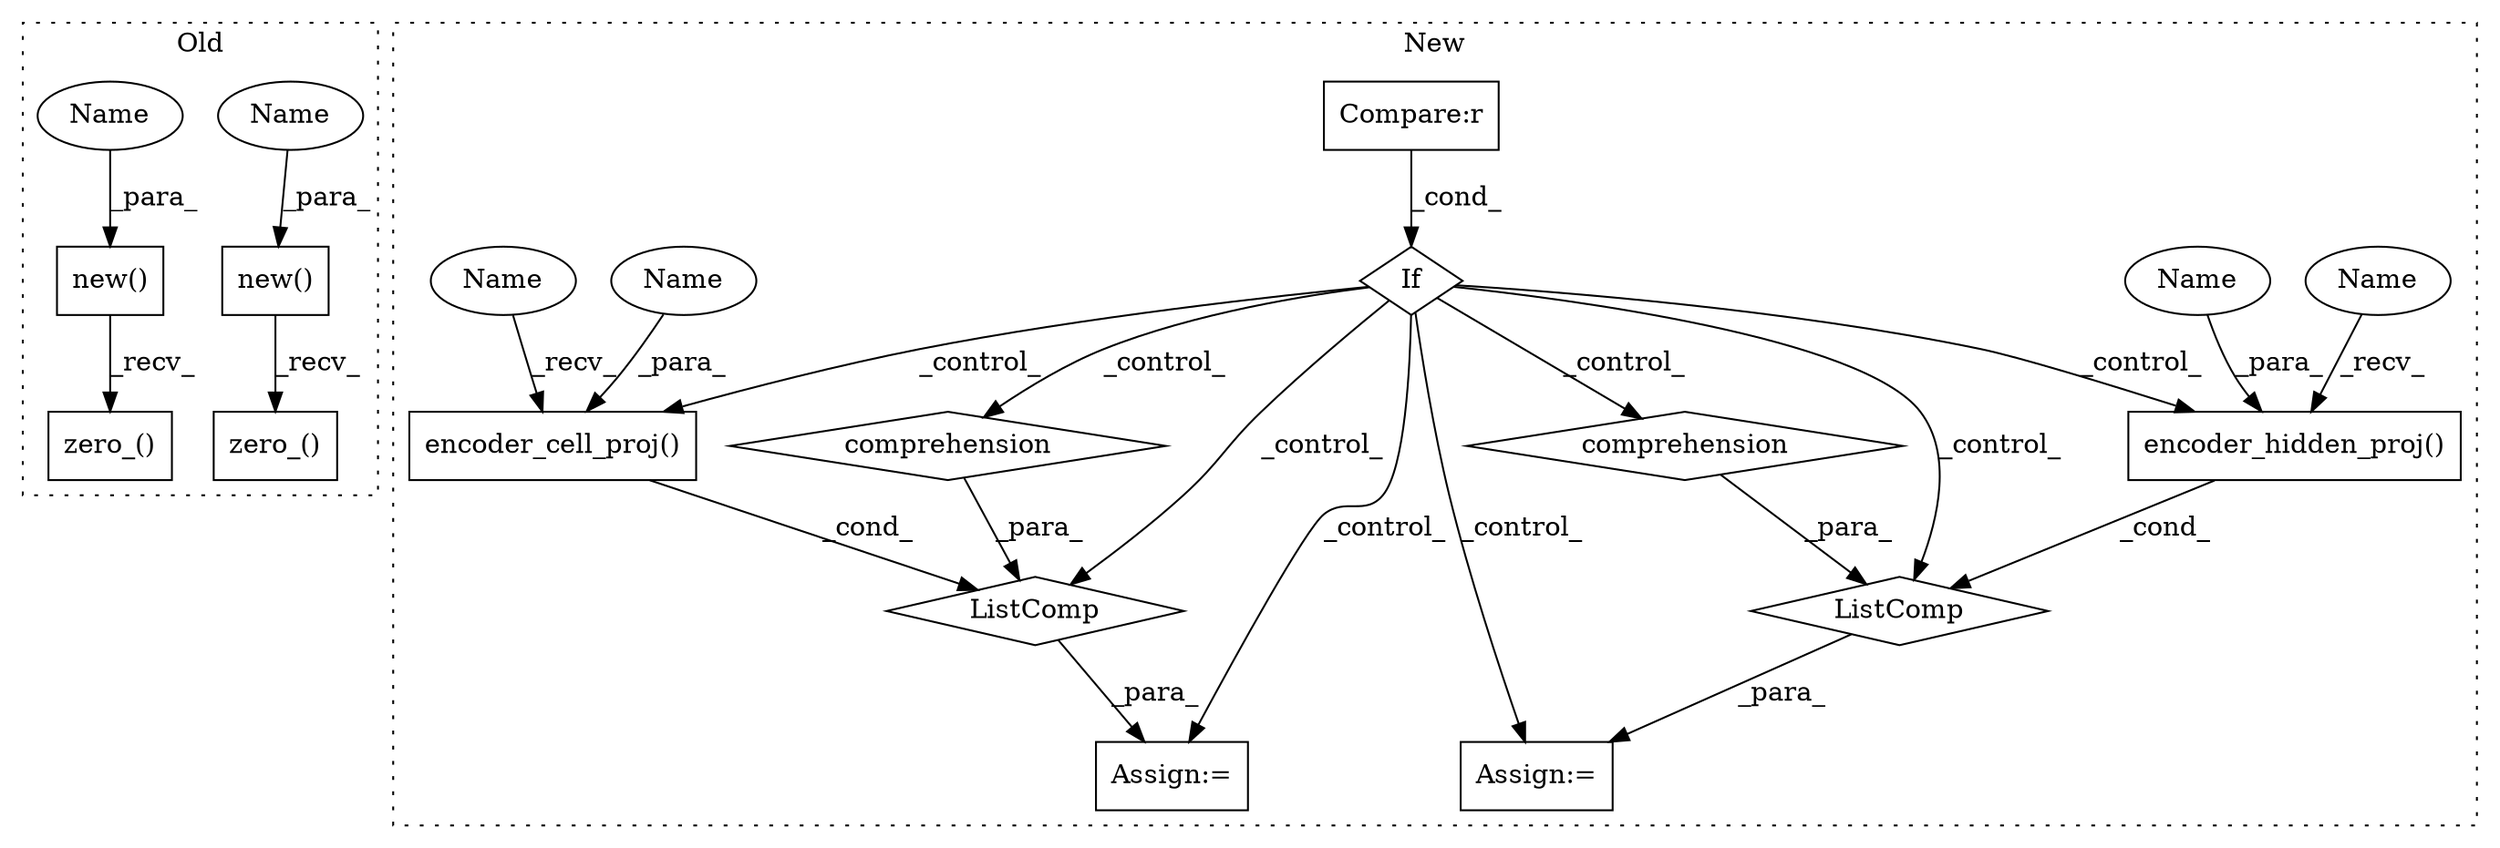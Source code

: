 digraph G {
subgraph cluster0 {
1 [label="zero_()" a="75" s="16353" l="50" shape="box"];
10 [label="new()" a="75" s="16353,16394" l="11,1" shape="box"];
13 [label="new()" a="75" s="16427,16457" l="11,1" shape="box"];
14 [label="zero_()" a="75" s="16427" l="39" shape="box"];
18 [label="Name" a="87" s="16454" l="3" shape="ellipse"];
19 [label="Name" a="87" s="16364" l="3" shape="ellipse"];
label = "Old";
style="dotted";
}
subgraph cluster1 {
2 [label="ListComp" a="106" s="16988" l="51" shape="diamond"];
3 [label="If" a="96" s="16916" l="3" shape="diamond"];
4 [label="Compare:r" a="40" s="16919" l="36" shape="box"];
5 [label="encoder_hidden_proj()" a="75" s="16989,17015" l="25,1" shape="box"];
6 [label="encoder_cell_proj()" a="75" s="17070,17094" l="23,1" shape="box"];
7 [label="comprehension" a="45" s="17017" l="3" shape="diamond"];
8 [label="comprehension" a="45" s="17096" l="3" shape="diamond"];
9 [label="ListComp" a="106" s="17069" l="47" shape="diamond"];
11 [label="Assign:=" a="68" s="17066" l="3" shape="box"];
12 [label="Assign:=" a="68" s="16985" l="3" shape="box"];
15 [label="Name" a="87" s="17070" l="4" shape="ellipse"];
16 [label="Name" a="87" s="16989" l="4" shape="ellipse"];
17 [label="Name" a="87" s="17014" l="1" shape="ellipse"];
20 [label="Name" a="87" s="17093" l="1" shape="ellipse"];
label = "New";
style="dotted";
}
2 -> 12 [label="_para_"];
3 -> 11 [label="_control_"];
3 -> 8 [label="_control_"];
3 -> 5 [label="_control_"];
3 -> 6 [label="_control_"];
3 -> 2 [label="_control_"];
3 -> 7 [label="_control_"];
3 -> 9 [label="_control_"];
3 -> 12 [label="_control_"];
4 -> 3 [label="_cond_"];
5 -> 2 [label="_cond_"];
6 -> 9 [label="_cond_"];
7 -> 2 [label="_para_"];
8 -> 9 [label="_para_"];
9 -> 11 [label="_para_"];
10 -> 1 [label="_recv_"];
13 -> 14 [label="_recv_"];
15 -> 6 [label="_recv_"];
16 -> 5 [label="_recv_"];
17 -> 5 [label="_para_"];
18 -> 13 [label="_para_"];
19 -> 10 [label="_para_"];
20 -> 6 [label="_para_"];
}